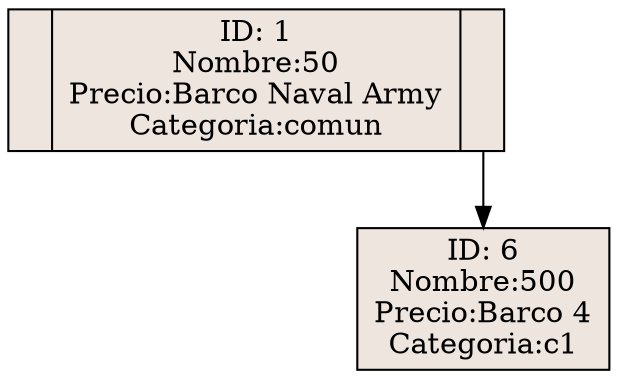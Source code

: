 digraph grafica{
rankdir=TB;
node [shape = record, style=filled, fillcolor=seashell2];
nodo1 [ label ="<C0>|ID: 1\nNombre:50\nPrecio:Barco Naval Army\nCategoria:comun|<C1>"];
nodo6 [ label ="ID: 6\nNombre:500\nPrecio:Barco 4\nCategoria:c1"];
nodo1:C1->nodo6
}
